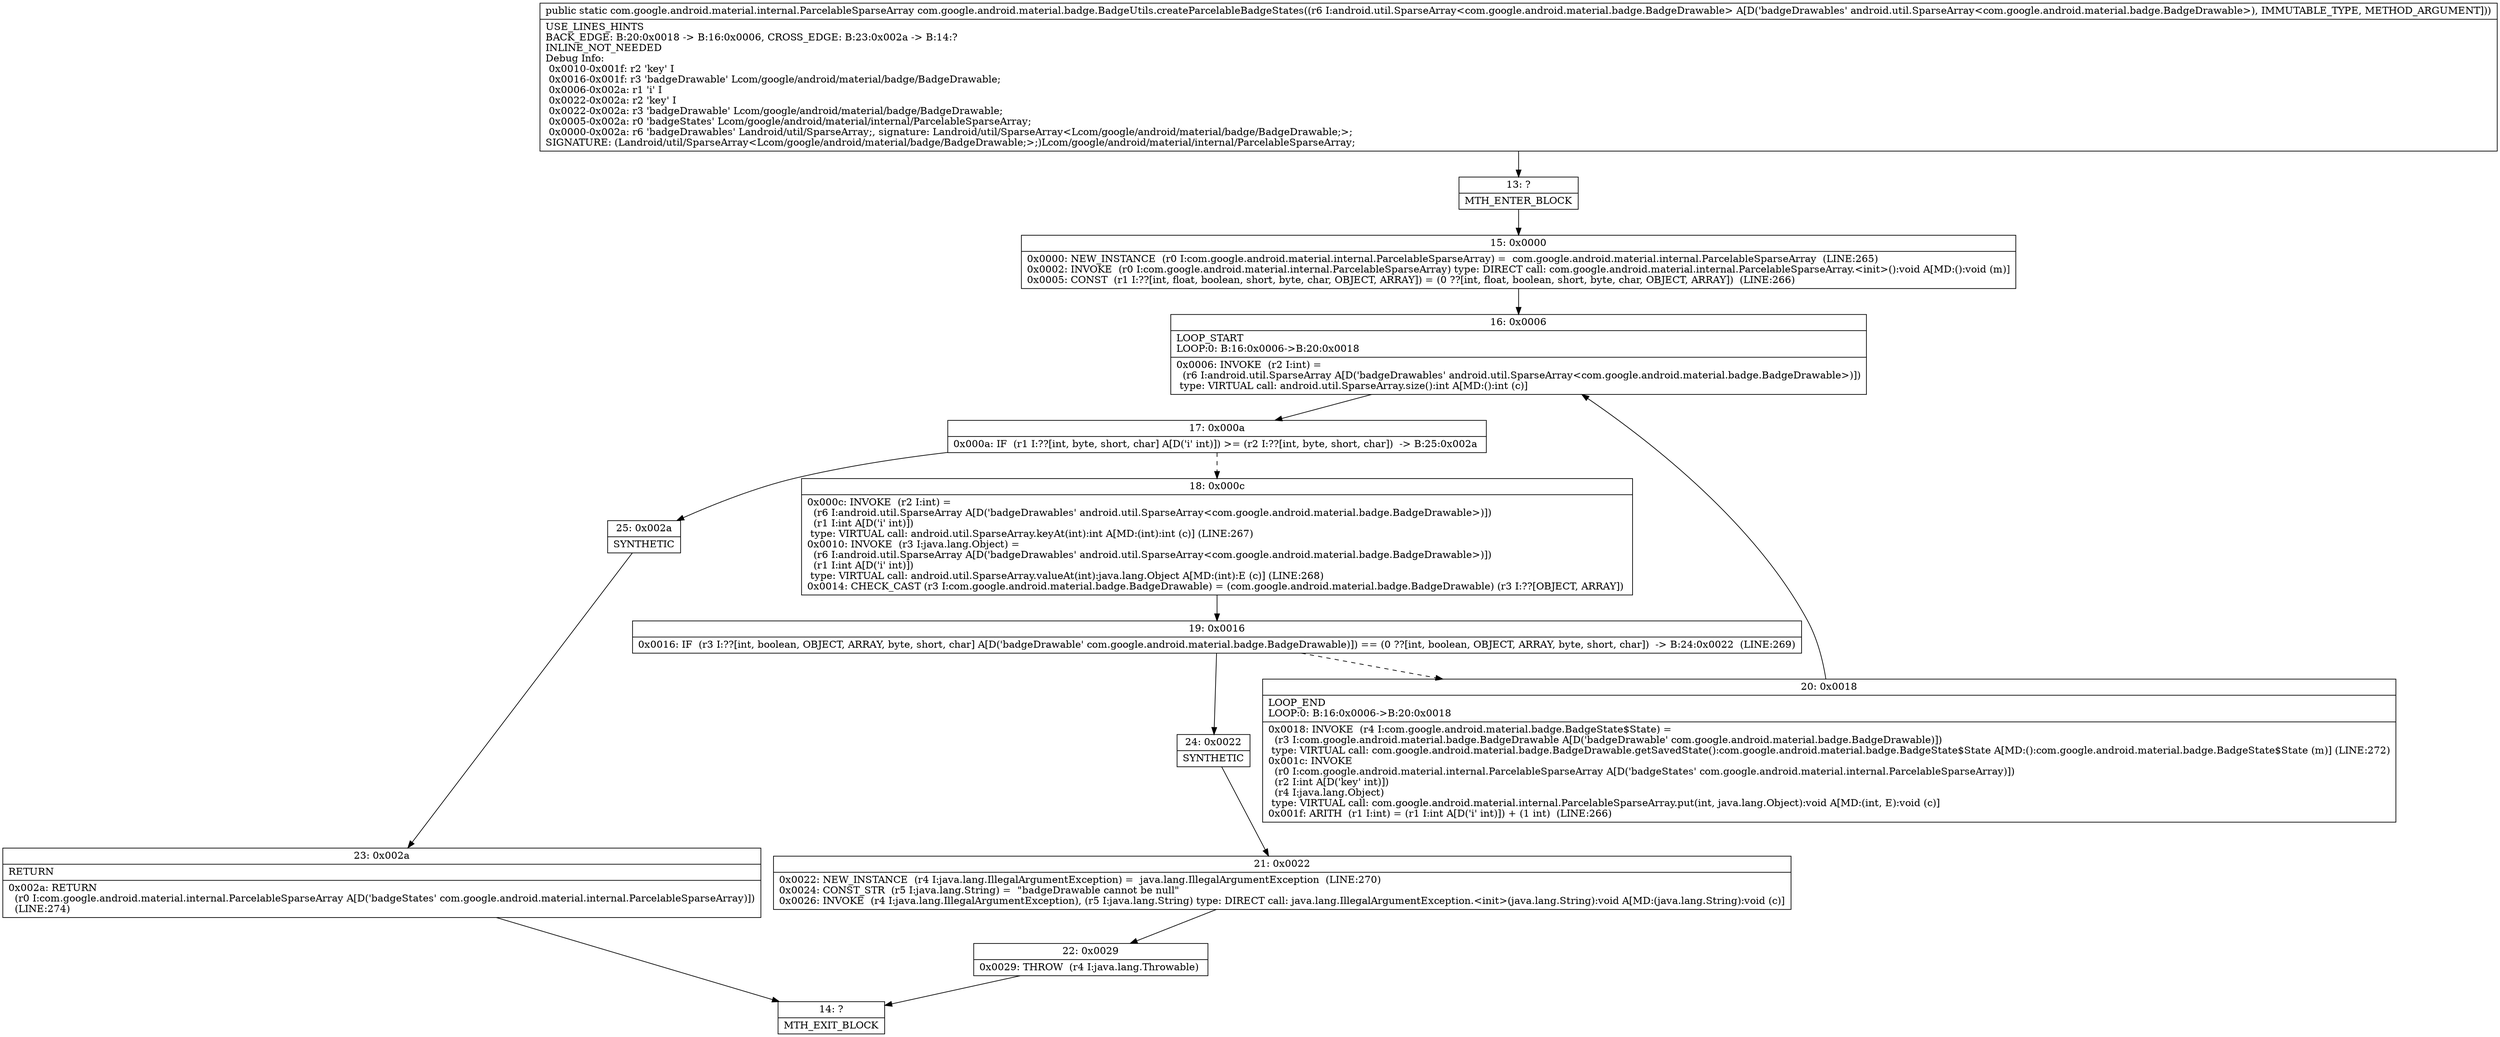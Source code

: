 digraph "CFG forcom.google.android.material.badge.BadgeUtils.createParcelableBadgeStates(Landroid\/util\/SparseArray;)Lcom\/google\/android\/material\/internal\/ParcelableSparseArray;" {
Node_13 [shape=record,label="{13\:\ ?|MTH_ENTER_BLOCK\l}"];
Node_15 [shape=record,label="{15\:\ 0x0000|0x0000: NEW_INSTANCE  (r0 I:com.google.android.material.internal.ParcelableSparseArray) =  com.google.android.material.internal.ParcelableSparseArray  (LINE:265)\l0x0002: INVOKE  (r0 I:com.google.android.material.internal.ParcelableSparseArray) type: DIRECT call: com.google.android.material.internal.ParcelableSparseArray.\<init\>():void A[MD:():void (m)]\l0x0005: CONST  (r1 I:??[int, float, boolean, short, byte, char, OBJECT, ARRAY]) = (0 ??[int, float, boolean, short, byte, char, OBJECT, ARRAY])  (LINE:266)\l}"];
Node_16 [shape=record,label="{16\:\ 0x0006|LOOP_START\lLOOP:0: B:16:0x0006\-\>B:20:0x0018\l|0x0006: INVOKE  (r2 I:int) = \l  (r6 I:android.util.SparseArray A[D('badgeDrawables' android.util.SparseArray\<com.google.android.material.badge.BadgeDrawable\>)])\l type: VIRTUAL call: android.util.SparseArray.size():int A[MD:():int (c)]\l}"];
Node_17 [shape=record,label="{17\:\ 0x000a|0x000a: IF  (r1 I:??[int, byte, short, char] A[D('i' int)]) \>= (r2 I:??[int, byte, short, char])  \-\> B:25:0x002a \l}"];
Node_18 [shape=record,label="{18\:\ 0x000c|0x000c: INVOKE  (r2 I:int) = \l  (r6 I:android.util.SparseArray A[D('badgeDrawables' android.util.SparseArray\<com.google.android.material.badge.BadgeDrawable\>)])\l  (r1 I:int A[D('i' int)])\l type: VIRTUAL call: android.util.SparseArray.keyAt(int):int A[MD:(int):int (c)] (LINE:267)\l0x0010: INVOKE  (r3 I:java.lang.Object) = \l  (r6 I:android.util.SparseArray A[D('badgeDrawables' android.util.SparseArray\<com.google.android.material.badge.BadgeDrawable\>)])\l  (r1 I:int A[D('i' int)])\l type: VIRTUAL call: android.util.SparseArray.valueAt(int):java.lang.Object A[MD:(int):E (c)] (LINE:268)\l0x0014: CHECK_CAST (r3 I:com.google.android.material.badge.BadgeDrawable) = (com.google.android.material.badge.BadgeDrawable) (r3 I:??[OBJECT, ARRAY]) \l}"];
Node_19 [shape=record,label="{19\:\ 0x0016|0x0016: IF  (r3 I:??[int, boolean, OBJECT, ARRAY, byte, short, char] A[D('badgeDrawable' com.google.android.material.badge.BadgeDrawable)]) == (0 ??[int, boolean, OBJECT, ARRAY, byte, short, char])  \-\> B:24:0x0022  (LINE:269)\l}"];
Node_20 [shape=record,label="{20\:\ 0x0018|LOOP_END\lLOOP:0: B:16:0x0006\-\>B:20:0x0018\l|0x0018: INVOKE  (r4 I:com.google.android.material.badge.BadgeState$State) = \l  (r3 I:com.google.android.material.badge.BadgeDrawable A[D('badgeDrawable' com.google.android.material.badge.BadgeDrawable)])\l type: VIRTUAL call: com.google.android.material.badge.BadgeDrawable.getSavedState():com.google.android.material.badge.BadgeState$State A[MD:():com.google.android.material.badge.BadgeState$State (m)] (LINE:272)\l0x001c: INVOKE  \l  (r0 I:com.google.android.material.internal.ParcelableSparseArray A[D('badgeStates' com.google.android.material.internal.ParcelableSparseArray)])\l  (r2 I:int A[D('key' int)])\l  (r4 I:java.lang.Object)\l type: VIRTUAL call: com.google.android.material.internal.ParcelableSparseArray.put(int, java.lang.Object):void A[MD:(int, E):void (c)]\l0x001f: ARITH  (r1 I:int) = (r1 I:int A[D('i' int)]) + (1 int)  (LINE:266)\l}"];
Node_24 [shape=record,label="{24\:\ 0x0022|SYNTHETIC\l}"];
Node_21 [shape=record,label="{21\:\ 0x0022|0x0022: NEW_INSTANCE  (r4 I:java.lang.IllegalArgumentException) =  java.lang.IllegalArgumentException  (LINE:270)\l0x0024: CONST_STR  (r5 I:java.lang.String) =  \"badgeDrawable cannot be null\" \l0x0026: INVOKE  (r4 I:java.lang.IllegalArgumentException), (r5 I:java.lang.String) type: DIRECT call: java.lang.IllegalArgumentException.\<init\>(java.lang.String):void A[MD:(java.lang.String):void (c)]\l}"];
Node_22 [shape=record,label="{22\:\ 0x0029|0x0029: THROW  (r4 I:java.lang.Throwable) \l}"];
Node_14 [shape=record,label="{14\:\ ?|MTH_EXIT_BLOCK\l}"];
Node_25 [shape=record,label="{25\:\ 0x002a|SYNTHETIC\l}"];
Node_23 [shape=record,label="{23\:\ 0x002a|RETURN\l|0x002a: RETURN  \l  (r0 I:com.google.android.material.internal.ParcelableSparseArray A[D('badgeStates' com.google.android.material.internal.ParcelableSparseArray)])\l  (LINE:274)\l}"];
MethodNode[shape=record,label="{public static com.google.android.material.internal.ParcelableSparseArray com.google.android.material.badge.BadgeUtils.createParcelableBadgeStates((r6 I:android.util.SparseArray\<com.google.android.material.badge.BadgeDrawable\> A[D('badgeDrawables' android.util.SparseArray\<com.google.android.material.badge.BadgeDrawable\>), IMMUTABLE_TYPE, METHOD_ARGUMENT]))  | USE_LINES_HINTS\lBACK_EDGE: B:20:0x0018 \-\> B:16:0x0006, CROSS_EDGE: B:23:0x002a \-\> B:14:?\lINLINE_NOT_NEEDED\lDebug Info:\l  0x0010\-0x001f: r2 'key' I\l  0x0016\-0x001f: r3 'badgeDrawable' Lcom\/google\/android\/material\/badge\/BadgeDrawable;\l  0x0006\-0x002a: r1 'i' I\l  0x0022\-0x002a: r2 'key' I\l  0x0022\-0x002a: r3 'badgeDrawable' Lcom\/google\/android\/material\/badge\/BadgeDrawable;\l  0x0005\-0x002a: r0 'badgeStates' Lcom\/google\/android\/material\/internal\/ParcelableSparseArray;\l  0x0000\-0x002a: r6 'badgeDrawables' Landroid\/util\/SparseArray;, signature: Landroid\/util\/SparseArray\<Lcom\/google\/android\/material\/badge\/BadgeDrawable;\>;\lSIGNATURE: (Landroid\/util\/SparseArray\<Lcom\/google\/android\/material\/badge\/BadgeDrawable;\>;)Lcom\/google\/android\/material\/internal\/ParcelableSparseArray;\l}"];
MethodNode -> Node_13;Node_13 -> Node_15;
Node_15 -> Node_16;
Node_16 -> Node_17;
Node_17 -> Node_18[style=dashed];
Node_17 -> Node_25;
Node_18 -> Node_19;
Node_19 -> Node_20[style=dashed];
Node_19 -> Node_24;
Node_20 -> Node_16;
Node_24 -> Node_21;
Node_21 -> Node_22;
Node_22 -> Node_14;
Node_25 -> Node_23;
Node_23 -> Node_14;
}

